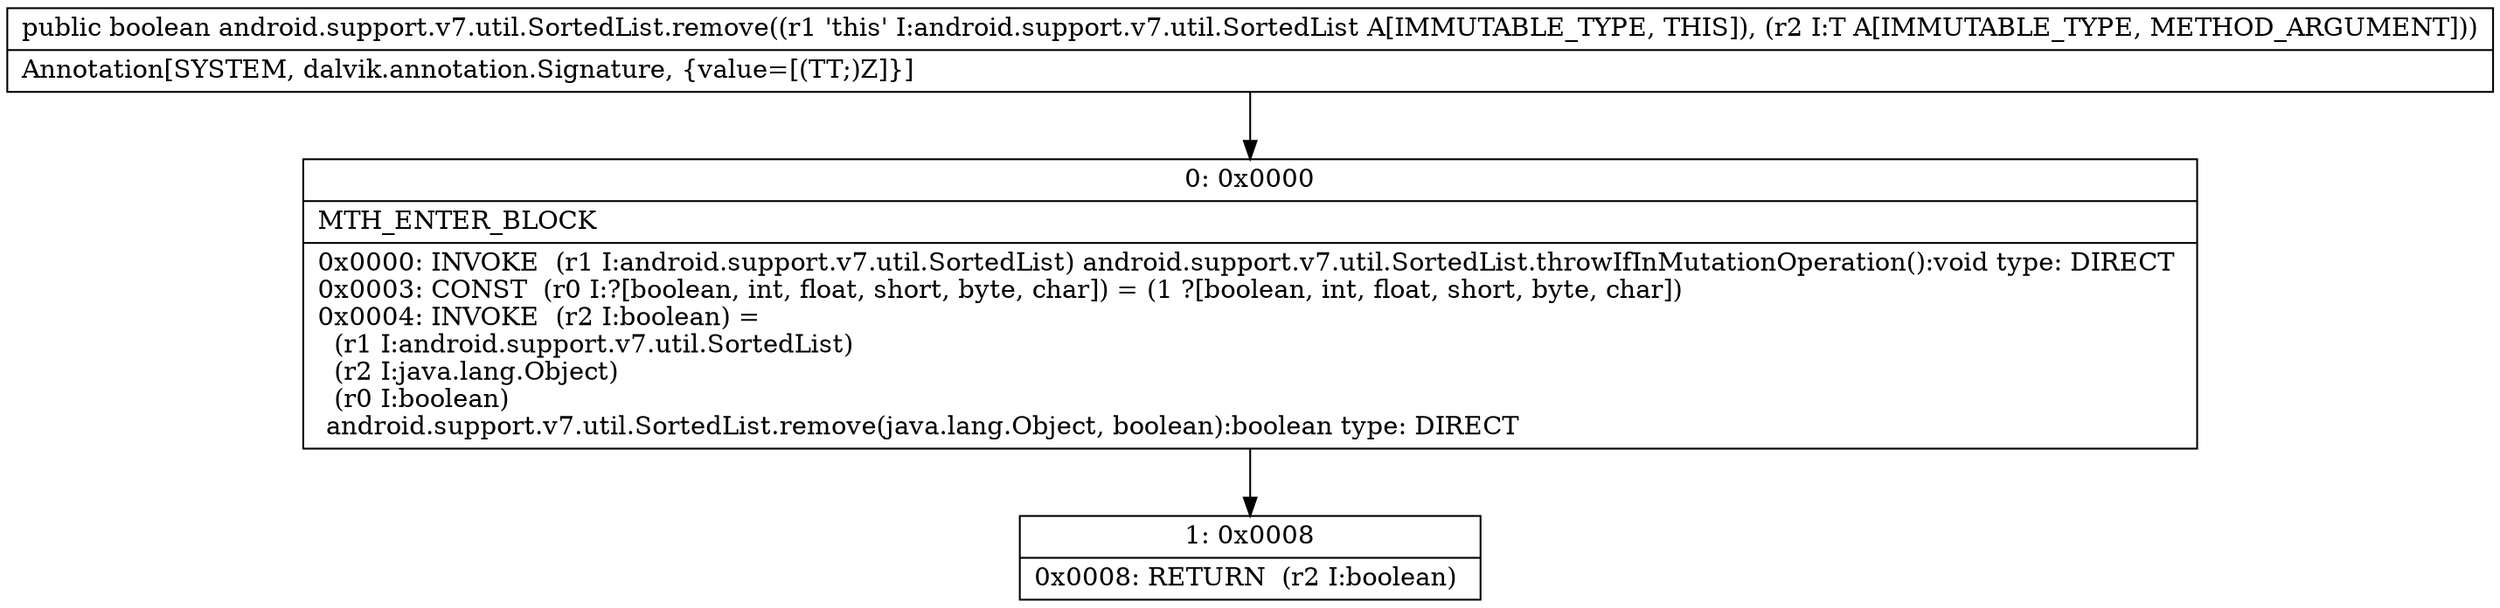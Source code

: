 digraph "CFG forandroid.support.v7.util.SortedList.remove(Ljava\/lang\/Object;)Z" {
Node_0 [shape=record,label="{0\:\ 0x0000|MTH_ENTER_BLOCK\l|0x0000: INVOKE  (r1 I:android.support.v7.util.SortedList) android.support.v7.util.SortedList.throwIfInMutationOperation():void type: DIRECT \l0x0003: CONST  (r0 I:?[boolean, int, float, short, byte, char]) = (1 ?[boolean, int, float, short, byte, char]) \l0x0004: INVOKE  (r2 I:boolean) = \l  (r1 I:android.support.v7.util.SortedList)\l  (r2 I:java.lang.Object)\l  (r0 I:boolean)\l android.support.v7.util.SortedList.remove(java.lang.Object, boolean):boolean type: DIRECT \l}"];
Node_1 [shape=record,label="{1\:\ 0x0008|0x0008: RETURN  (r2 I:boolean) \l}"];
MethodNode[shape=record,label="{public boolean android.support.v7.util.SortedList.remove((r1 'this' I:android.support.v7.util.SortedList A[IMMUTABLE_TYPE, THIS]), (r2 I:T A[IMMUTABLE_TYPE, METHOD_ARGUMENT]))  | Annotation[SYSTEM, dalvik.annotation.Signature, \{value=[(TT;)Z]\}]\l}"];
MethodNode -> Node_0;
Node_0 -> Node_1;
}

